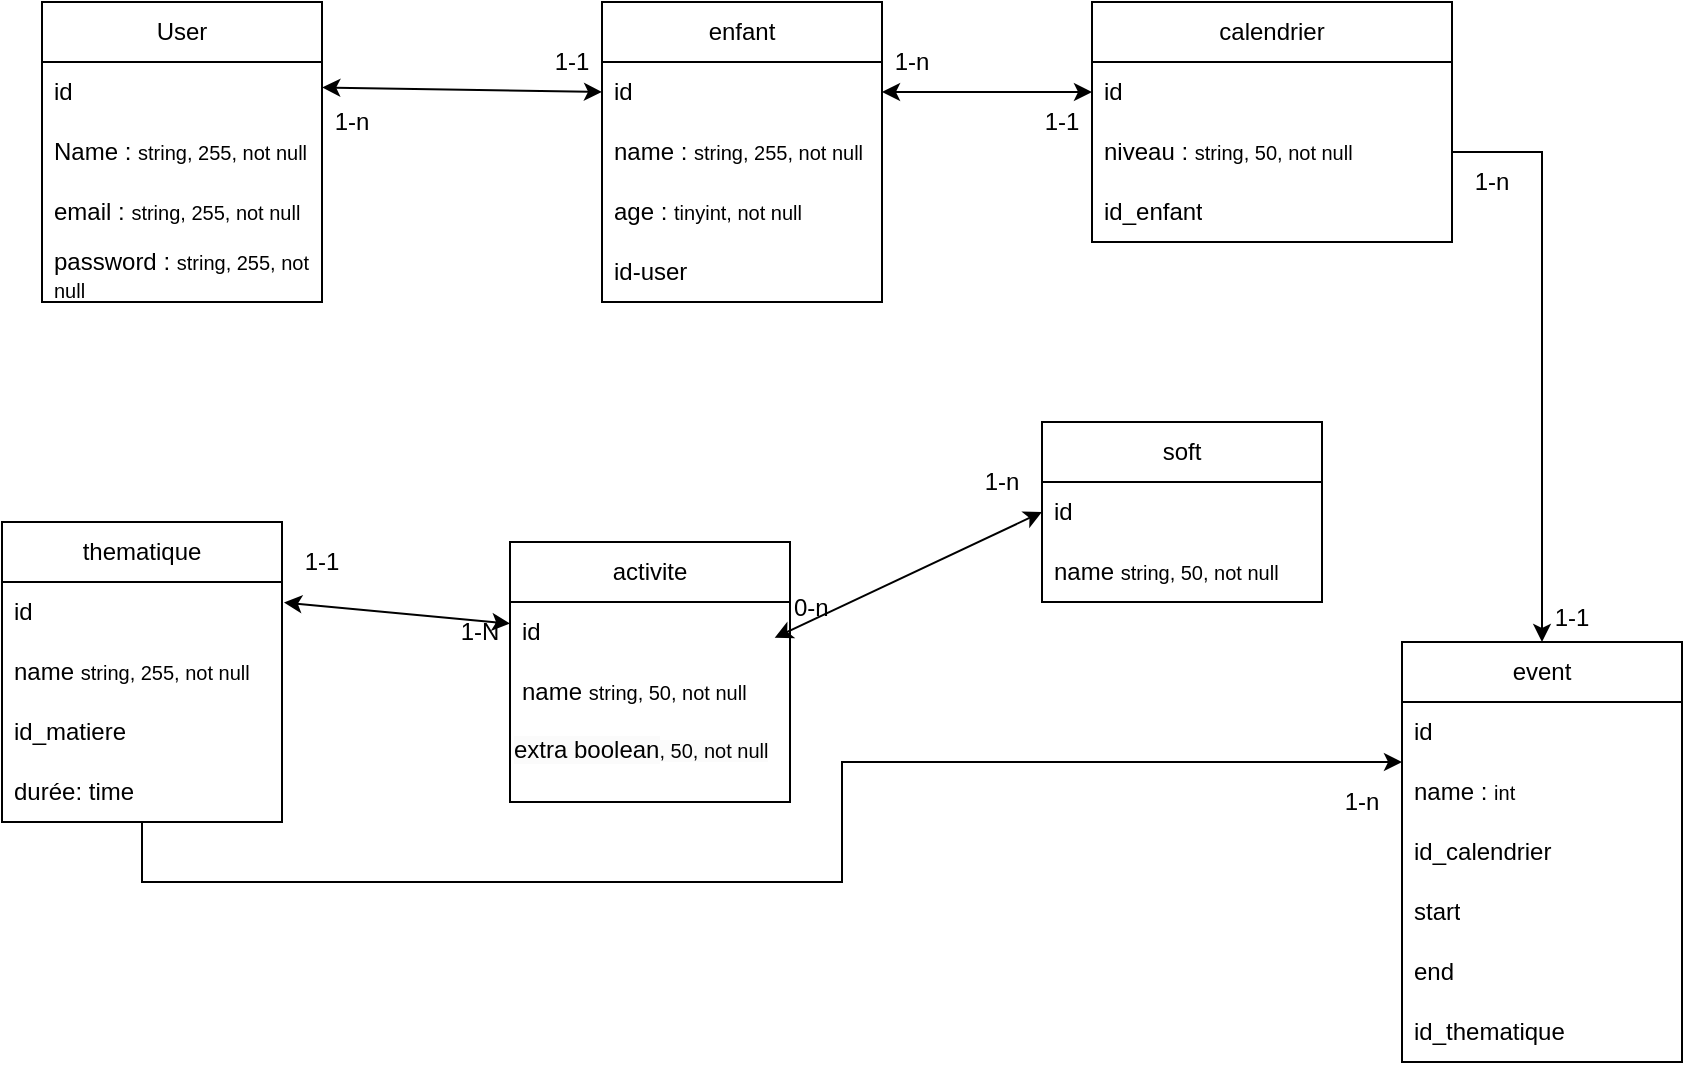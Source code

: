<mxfile version="21.1.2" type="device">
  <diagram name="Page-1" id="BdsyuzObZDizSii9gYK_">
    <mxGraphModel dx="1149" dy="697" grid="1" gridSize="10" guides="1" tooltips="1" connect="1" arrows="1" fold="1" page="1" pageScale="1" pageWidth="827" pageHeight="1169" math="0" shadow="0">
      <root>
        <mxCell id="0" />
        <mxCell id="1" parent="0" />
        <mxCell id="hqovLy7GZ_xwg2xt_SgX-1" value="User" style="swimlane;fontStyle=0;childLayout=stackLayout;horizontal=1;startSize=30;horizontalStack=0;resizeParent=1;resizeParentMax=0;resizeLast=0;collapsible=1;marginBottom=0;whiteSpace=wrap;html=1;" vertex="1" parent="1">
          <mxGeometry x="40" y="40" width="140" height="150" as="geometry" />
        </mxCell>
        <mxCell id="hqovLy7GZ_xwg2xt_SgX-18" value="id" style="text;strokeColor=none;fillColor=none;align=left;verticalAlign=middle;spacingLeft=4;spacingRight=4;overflow=hidden;points=[[0,0.5],[1,0.5]];portConstraint=eastwest;rotatable=0;whiteSpace=wrap;html=1;" vertex="1" parent="hqovLy7GZ_xwg2xt_SgX-1">
          <mxGeometry y="30" width="140" height="30" as="geometry" />
        </mxCell>
        <mxCell id="hqovLy7GZ_xwg2xt_SgX-2" value="Name : &lt;font style=&quot;font-size: 10px;&quot;&gt;string, 255, not null&lt;/font&gt;" style="text;strokeColor=none;fillColor=none;align=left;verticalAlign=middle;spacingLeft=4;spacingRight=4;overflow=hidden;points=[[0,0.5],[1,0.5]];portConstraint=eastwest;rotatable=0;whiteSpace=wrap;html=1;" vertex="1" parent="hqovLy7GZ_xwg2xt_SgX-1">
          <mxGeometry y="60" width="140" height="30" as="geometry" />
        </mxCell>
        <mxCell id="hqovLy7GZ_xwg2xt_SgX-3" value="email : &lt;font style=&quot;font-size: 10px;&quot;&gt;string, 255, not null&lt;/font&gt;" style="text;strokeColor=none;fillColor=none;align=left;verticalAlign=middle;spacingLeft=4;spacingRight=4;overflow=hidden;points=[[0,0.5],[1,0.5]];portConstraint=eastwest;rotatable=0;whiteSpace=wrap;html=1;" vertex="1" parent="hqovLy7GZ_xwg2xt_SgX-1">
          <mxGeometry y="90" width="140" height="30" as="geometry" />
        </mxCell>
        <mxCell id="hqovLy7GZ_xwg2xt_SgX-4" value="password : &lt;font style=&quot;font-size: 10px;&quot;&gt;string, 255, not null&lt;/font&gt;" style="text;strokeColor=none;fillColor=none;align=left;verticalAlign=middle;spacingLeft=4;spacingRight=4;overflow=hidden;points=[[0,0.5],[1,0.5]];portConstraint=eastwest;rotatable=0;whiteSpace=wrap;html=1;" vertex="1" parent="hqovLy7GZ_xwg2xt_SgX-1">
          <mxGeometry y="120" width="140" height="30" as="geometry" />
        </mxCell>
        <mxCell id="hqovLy7GZ_xwg2xt_SgX-5" value="enfant" style="swimlane;fontStyle=0;childLayout=stackLayout;horizontal=1;startSize=30;horizontalStack=0;resizeParent=1;resizeParentMax=0;resizeLast=0;collapsible=1;marginBottom=0;whiteSpace=wrap;html=1;" vertex="1" parent="1">
          <mxGeometry x="320" y="40" width="140" height="150" as="geometry" />
        </mxCell>
        <mxCell id="hqovLy7GZ_xwg2xt_SgX-19" value="id" style="text;strokeColor=none;fillColor=none;align=left;verticalAlign=middle;spacingLeft=4;spacingRight=4;overflow=hidden;points=[[0,0.5],[1,0.5]];portConstraint=eastwest;rotatable=0;whiteSpace=wrap;html=1;" vertex="1" parent="hqovLy7GZ_xwg2xt_SgX-5">
          <mxGeometry y="30" width="140" height="30" as="geometry" />
        </mxCell>
        <mxCell id="hqovLy7GZ_xwg2xt_SgX-6" value="name : &lt;font style=&quot;font-size: 10px;&quot;&gt;string, 255, not null&lt;/font&gt;" style="text;strokeColor=none;fillColor=none;align=left;verticalAlign=middle;spacingLeft=4;spacingRight=4;overflow=hidden;points=[[0,0.5],[1,0.5]];portConstraint=eastwest;rotatable=0;whiteSpace=wrap;html=1;" vertex="1" parent="hqovLy7GZ_xwg2xt_SgX-5">
          <mxGeometry y="60" width="140" height="30" as="geometry" />
        </mxCell>
        <mxCell id="hqovLy7GZ_xwg2xt_SgX-7" value="age :&amp;nbsp;&lt;font style=&quot;font-size: 10px;&quot;&gt;tinyint, not null&lt;/font&gt;" style="text;strokeColor=none;fillColor=none;align=left;verticalAlign=middle;spacingLeft=4;spacingRight=4;overflow=hidden;points=[[0,0.5],[1,0.5]];portConstraint=eastwest;rotatable=0;whiteSpace=wrap;html=1;" vertex="1" parent="hqovLy7GZ_xwg2xt_SgX-5">
          <mxGeometry y="90" width="140" height="30" as="geometry" />
        </mxCell>
        <mxCell id="hqovLy7GZ_xwg2xt_SgX-91" value="id-user" style="text;strokeColor=none;fillColor=none;align=left;verticalAlign=middle;spacingLeft=4;spacingRight=4;overflow=hidden;points=[[0,0.5],[1,0.5]];portConstraint=eastwest;rotatable=0;whiteSpace=wrap;html=1;" vertex="1" parent="hqovLy7GZ_xwg2xt_SgX-5">
          <mxGeometry y="120" width="140" height="30" as="geometry" />
        </mxCell>
        <mxCell id="hqovLy7GZ_xwg2xt_SgX-9" value="calendrier" style="swimlane;fontStyle=0;childLayout=stackLayout;horizontal=1;startSize=30;horizontalStack=0;resizeParent=1;resizeParentMax=0;resizeLast=0;collapsible=1;marginBottom=0;whiteSpace=wrap;html=1;" vertex="1" parent="1">
          <mxGeometry x="565" y="40" width="180" height="120" as="geometry" />
        </mxCell>
        <mxCell id="hqovLy7GZ_xwg2xt_SgX-24" value="id" style="text;strokeColor=none;fillColor=none;align=left;verticalAlign=middle;spacingLeft=4;spacingRight=4;overflow=hidden;points=[[0,0.5],[1,0.5]];portConstraint=eastwest;rotatable=0;whiteSpace=wrap;html=1;" vertex="1" parent="hqovLy7GZ_xwg2xt_SgX-9">
          <mxGeometry y="30" width="180" height="30" as="geometry" />
        </mxCell>
        <mxCell id="hqovLy7GZ_xwg2xt_SgX-89" value="niveau :&amp;nbsp;&lt;font style=&quot;font-size: 10px;&quot;&gt;string, 50, not null&lt;/font&gt;" style="text;strokeColor=none;fillColor=none;align=left;verticalAlign=middle;spacingLeft=4;spacingRight=4;overflow=hidden;points=[[0,0.5],[1,0.5]];portConstraint=eastwest;rotatable=0;whiteSpace=wrap;html=1;" vertex="1" parent="hqovLy7GZ_xwg2xt_SgX-9">
          <mxGeometry y="60" width="180" height="30" as="geometry" />
        </mxCell>
        <mxCell id="hqovLy7GZ_xwg2xt_SgX-92" value="id_enfant" style="text;strokeColor=none;fillColor=none;align=left;verticalAlign=middle;spacingLeft=4;spacingRight=4;overflow=hidden;points=[[0,0.5],[1,0.5]];portConstraint=eastwest;rotatable=0;whiteSpace=wrap;html=1;" vertex="1" parent="hqovLy7GZ_xwg2xt_SgX-9">
          <mxGeometry y="90" width="180" height="30" as="geometry" />
        </mxCell>
        <mxCell id="hqovLy7GZ_xwg2xt_SgX-13" value="activite" style="swimlane;fontStyle=0;childLayout=stackLayout;horizontal=1;startSize=30;horizontalStack=0;resizeParent=1;resizeParentMax=0;resizeLast=0;collapsible=1;marginBottom=0;whiteSpace=wrap;html=1;" vertex="1" parent="1">
          <mxGeometry x="274" y="310" width="140" height="130" as="geometry" />
        </mxCell>
        <mxCell id="hqovLy7GZ_xwg2xt_SgX-29" value="id" style="text;strokeColor=none;fillColor=none;align=left;verticalAlign=middle;spacingLeft=4;spacingRight=4;overflow=hidden;points=[[0,0.5],[1,0.5]];portConstraint=eastwest;rotatable=0;whiteSpace=wrap;html=1;" vertex="1" parent="hqovLy7GZ_xwg2xt_SgX-13">
          <mxGeometry y="30" width="140" height="30" as="geometry" />
        </mxCell>
        <mxCell id="hqovLy7GZ_xwg2xt_SgX-14" value="name&amp;nbsp;&lt;font style=&quot;border-color: var(--border-color); font-size: 10px;&quot;&gt;string, 50, not null&lt;/font&gt;" style="text;strokeColor=none;fillColor=none;align=left;verticalAlign=middle;spacingLeft=4;spacingRight=4;overflow=hidden;points=[[0,0.5],[1,0.5]];portConstraint=eastwest;rotatable=0;whiteSpace=wrap;html=1;" vertex="1" parent="hqovLy7GZ_xwg2xt_SgX-13">
          <mxGeometry y="60" width="140" height="30" as="geometry" />
        </mxCell>
        <mxCell id="hqovLy7GZ_xwg2xt_SgX-111" value="&lt;font style=&quot;border-color: var(--border-color); color: rgb(0, 0, 0); font-family: Helvetica; font-style: normal; font-variant-ligatures: normal; font-variant-caps: normal; font-weight: 400; letter-spacing: normal; orphans: 2; text-align: left; text-indent: 0px; text-transform: none; widows: 2; word-spacing: 0px; -webkit-text-stroke-width: 0px; background-color: rgb(251, 251, 251); text-decoration-thickness: initial; text-decoration-style: initial; text-decoration-color: initial;&quot;&gt;extra boolean&lt;/font&gt;&lt;font style=&quot;border-color: var(--border-color); color: rgb(0, 0, 0); font-family: Helvetica; font-style: normal; font-variant-ligatures: normal; font-variant-caps: normal; font-weight: 400; letter-spacing: normal; orphans: 2; text-align: left; text-indent: 0px; text-transform: none; widows: 2; word-spacing: 0px; -webkit-text-stroke-width: 0px; background-color: rgb(251, 251, 251); text-decoration-thickness: initial; text-decoration-style: initial; text-decoration-color: initial; font-size: 10px;&quot;&gt;, 50, not null&lt;/font&gt;" style="text;whiteSpace=wrap;html=1;" vertex="1" parent="hqovLy7GZ_xwg2xt_SgX-13">
          <mxGeometry y="90" width="140" height="40" as="geometry" />
        </mxCell>
        <mxCell id="hqovLy7GZ_xwg2xt_SgX-17" value="" style="endArrow=classic;startArrow=classic;html=1;rounded=0;exitX=1.001;exitY=0.424;exitDx=0;exitDy=0;exitPerimeter=0;entryX=0;entryY=0.5;entryDx=0;entryDy=0;" edge="1" parent="1" source="hqovLy7GZ_xwg2xt_SgX-18" target="hqovLy7GZ_xwg2xt_SgX-19">
          <mxGeometry width="50" height="50" relative="1" as="geometry">
            <mxPoint x="210" y="100" as="sourcePoint" />
            <mxPoint x="260" y="50" as="targetPoint" />
          </mxGeometry>
        </mxCell>
        <mxCell id="hqovLy7GZ_xwg2xt_SgX-20" value="1-1" style="text;html=1;strokeColor=none;fillColor=none;align=center;verticalAlign=middle;whiteSpace=wrap;rounded=0;" vertex="1" parent="1">
          <mxGeometry x="290" y="60" width="30" height="20" as="geometry" />
        </mxCell>
        <mxCell id="hqovLy7GZ_xwg2xt_SgX-21" value="1-n" style="text;html=1;strokeColor=none;fillColor=none;align=center;verticalAlign=middle;whiteSpace=wrap;rounded=0;" vertex="1" parent="1">
          <mxGeometry x="180" y="90" width="30" height="20" as="geometry" />
        </mxCell>
        <mxCell id="hqovLy7GZ_xwg2xt_SgX-23" value="" style="endArrow=classic;startArrow=classic;html=1;rounded=0;exitX=1;exitY=0.5;exitDx=0;exitDy=0;entryX=0;entryY=0.5;entryDx=0;entryDy=0;" edge="1" parent="1" source="hqovLy7GZ_xwg2xt_SgX-19" target="hqovLy7GZ_xwg2xt_SgX-24">
          <mxGeometry width="50" height="50" relative="1" as="geometry">
            <mxPoint x="460" y="173.41" as="sourcePoint" />
            <mxPoint x="550" as="targetPoint" />
          </mxGeometry>
        </mxCell>
        <mxCell id="hqovLy7GZ_xwg2xt_SgX-25" value="1-n" style="text;html=1;strokeColor=none;fillColor=none;align=center;verticalAlign=middle;whiteSpace=wrap;rounded=0;" vertex="1" parent="1">
          <mxGeometry x="460" y="60" width="30" height="20" as="geometry" />
        </mxCell>
        <mxCell id="hqovLy7GZ_xwg2xt_SgX-27" value="1-1" style="text;html=1;strokeColor=none;fillColor=none;align=center;verticalAlign=middle;whiteSpace=wrap;rounded=0;" vertex="1" parent="1">
          <mxGeometry x="535" y="90" width="30" height="20" as="geometry" />
        </mxCell>
        <mxCell id="hqovLy7GZ_xwg2xt_SgX-32" value="event" style="swimlane;fontStyle=0;childLayout=stackLayout;horizontal=1;startSize=30;horizontalStack=0;resizeParent=1;resizeParentMax=0;resizeLast=0;collapsible=1;marginBottom=0;whiteSpace=wrap;html=1;" vertex="1" parent="1">
          <mxGeometry x="720" y="360" width="140" height="210" as="geometry" />
        </mxCell>
        <mxCell id="hqovLy7GZ_xwg2xt_SgX-33" value="id" style="text;strokeColor=none;fillColor=none;align=left;verticalAlign=middle;spacingLeft=4;spacingRight=4;overflow=hidden;points=[[0,0.5],[1,0.5]];portConstraint=eastwest;rotatable=0;whiteSpace=wrap;html=1;" vertex="1" parent="hqovLy7GZ_xwg2xt_SgX-32">
          <mxGeometry y="30" width="140" height="30" as="geometry" />
        </mxCell>
        <mxCell id="hqovLy7GZ_xwg2xt_SgX-34" value="name : &lt;font style=&quot;font-size: 10px;&quot;&gt;int&lt;/font&gt;" style="text;strokeColor=none;fillColor=none;align=left;verticalAlign=middle;spacingLeft=4;spacingRight=4;overflow=hidden;points=[[0,0.5],[1,0.5]];portConstraint=eastwest;rotatable=0;whiteSpace=wrap;html=1;" vertex="1" parent="hqovLy7GZ_xwg2xt_SgX-32">
          <mxGeometry y="60" width="140" height="30" as="geometry" />
        </mxCell>
        <mxCell id="hqovLy7GZ_xwg2xt_SgX-94" value="id_calendrier" style="text;strokeColor=none;fillColor=none;align=left;verticalAlign=middle;spacingLeft=4;spacingRight=4;overflow=hidden;points=[[0,0.5],[1,0.5]];portConstraint=eastwest;rotatable=0;whiteSpace=wrap;html=1;" vertex="1" parent="hqovLy7GZ_xwg2xt_SgX-32">
          <mxGeometry y="90" width="140" height="30" as="geometry" />
        </mxCell>
        <mxCell id="hqovLy7GZ_xwg2xt_SgX-106" value="start" style="text;strokeColor=none;fillColor=none;align=left;verticalAlign=middle;spacingLeft=4;spacingRight=4;overflow=hidden;points=[[0,0.5],[1,0.5]];portConstraint=eastwest;rotatable=0;whiteSpace=wrap;html=1;" vertex="1" parent="hqovLy7GZ_xwg2xt_SgX-32">
          <mxGeometry y="120" width="140" height="30" as="geometry" />
        </mxCell>
        <mxCell id="hqovLy7GZ_xwg2xt_SgX-107" value="end" style="text;strokeColor=none;fillColor=none;align=left;verticalAlign=middle;spacingLeft=4;spacingRight=4;overflow=hidden;points=[[0,0.5],[1,0.5]];portConstraint=eastwest;rotatable=0;whiteSpace=wrap;html=1;" vertex="1" parent="hqovLy7GZ_xwg2xt_SgX-32">
          <mxGeometry y="150" width="140" height="30" as="geometry" />
        </mxCell>
        <mxCell id="hqovLy7GZ_xwg2xt_SgX-108" value="id_thematique" style="text;strokeColor=none;fillColor=none;align=left;verticalAlign=middle;spacingLeft=4;spacingRight=4;overflow=hidden;points=[[0,0.5],[1,0.5]];portConstraint=eastwest;rotatable=0;whiteSpace=wrap;html=1;" vertex="1" parent="hqovLy7GZ_xwg2xt_SgX-32">
          <mxGeometry y="180" width="140" height="30" as="geometry" />
        </mxCell>
        <mxCell id="hqovLy7GZ_xwg2xt_SgX-38" value="0-n" style="text;strokeColor=none;fillColor=none;align=left;verticalAlign=middle;spacingLeft=4;spacingRight=4;overflow=hidden;points=[[0,0.5],[1,0.5]];portConstraint=eastwest;rotatable=0;whiteSpace=wrap;html=1;" vertex="1" parent="1">
          <mxGeometry x="410" y="330" width="30" height="25" as="geometry" />
        </mxCell>
        <mxCell id="hqovLy7GZ_xwg2xt_SgX-105" style="edgeStyle=orthogonalEdgeStyle;rounded=0;orthogonalLoop=1;jettySize=auto;html=1;" edge="1" parent="1" source="hqovLy7GZ_xwg2xt_SgX-40" target="hqovLy7GZ_xwg2xt_SgX-32">
          <mxGeometry relative="1" as="geometry">
            <Array as="points">
              <mxPoint x="440" y="480" />
              <mxPoint x="440" y="420" />
            </Array>
          </mxGeometry>
        </mxCell>
        <mxCell id="hqovLy7GZ_xwg2xt_SgX-40" value="thematique" style="swimlane;fontStyle=0;childLayout=stackLayout;horizontal=1;startSize=30;horizontalStack=0;resizeParent=1;resizeParentMax=0;resizeLast=0;collapsible=1;marginBottom=0;whiteSpace=wrap;html=1;" vertex="1" parent="1">
          <mxGeometry x="20" y="300" width="140" height="150" as="geometry" />
        </mxCell>
        <mxCell id="hqovLy7GZ_xwg2xt_SgX-41" value="id" style="text;strokeColor=none;fillColor=none;align=left;verticalAlign=middle;spacingLeft=4;spacingRight=4;overflow=hidden;points=[[0,0.5],[1,0.5]];portConstraint=eastwest;rotatable=0;whiteSpace=wrap;html=1;" vertex="1" parent="hqovLy7GZ_xwg2xt_SgX-40">
          <mxGeometry y="30" width="140" height="30" as="geometry" />
        </mxCell>
        <mxCell id="hqovLy7GZ_xwg2xt_SgX-42" value="name&amp;nbsp;&lt;font style=&quot;font-size: 10px;&quot;&gt;string, 255, not null&lt;/font&gt;" style="text;strokeColor=none;fillColor=none;align=left;verticalAlign=middle;spacingLeft=4;spacingRight=4;overflow=hidden;points=[[0,0.5],[1,0.5]];portConstraint=eastwest;rotatable=0;whiteSpace=wrap;html=1;" vertex="1" parent="hqovLy7GZ_xwg2xt_SgX-40">
          <mxGeometry y="60" width="140" height="30" as="geometry" />
        </mxCell>
        <mxCell id="hqovLy7GZ_xwg2xt_SgX-93" value="id_matiere" style="text;strokeColor=none;fillColor=none;align=left;verticalAlign=middle;spacingLeft=4;spacingRight=4;overflow=hidden;points=[[0,0.5],[1,0.5]];portConstraint=eastwest;rotatable=0;whiteSpace=wrap;html=1;" vertex="1" parent="hqovLy7GZ_xwg2xt_SgX-40">
          <mxGeometry y="90" width="140" height="30" as="geometry" />
        </mxCell>
        <mxCell id="hqovLy7GZ_xwg2xt_SgX-97" value="durée: time" style="text;strokeColor=none;fillColor=none;align=left;verticalAlign=middle;spacingLeft=4;spacingRight=4;overflow=hidden;points=[[0,0.5],[1,0.5]];portConstraint=eastwest;rotatable=0;whiteSpace=wrap;html=1;" vertex="1" parent="hqovLy7GZ_xwg2xt_SgX-40">
          <mxGeometry y="120" width="140" height="30" as="geometry" />
        </mxCell>
        <mxCell id="hqovLy7GZ_xwg2xt_SgX-46" value="" style="endArrow=classic;startArrow=classic;html=1;rounded=0;exitX=1.007;exitY=0.342;exitDx=0;exitDy=0;exitPerimeter=0;entryX=0;entryY=0.36;entryDx=0;entryDy=0;entryPerimeter=0;" edge="1" parent="1" source="hqovLy7GZ_xwg2xt_SgX-41" target="hqovLy7GZ_xwg2xt_SgX-29">
          <mxGeometry width="50" height="50" relative="1" as="geometry">
            <mxPoint x="700" y="260" as="sourcePoint" />
            <mxPoint x="750" y="210" as="targetPoint" />
          </mxGeometry>
        </mxCell>
        <mxCell id="hqovLy7GZ_xwg2xt_SgX-47" value="1-1" style="text;html=1;strokeColor=none;fillColor=none;align=center;verticalAlign=middle;whiteSpace=wrap;rounded=0;" vertex="1" parent="1">
          <mxGeometry x="160" y="310" width="40" height="20" as="geometry" />
        </mxCell>
        <mxCell id="hqovLy7GZ_xwg2xt_SgX-48" value="1-N" style="text;html=1;strokeColor=none;fillColor=none;align=center;verticalAlign=middle;whiteSpace=wrap;rounded=0;" vertex="1" parent="1">
          <mxGeometry x="244" y="345" width="30" height="20" as="geometry" />
        </mxCell>
        <mxCell id="hqovLy7GZ_xwg2xt_SgX-50" value="1-n" style="text;html=1;strokeColor=none;fillColor=none;align=center;verticalAlign=middle;whiteSpace=wrap;rounded=0;" vertex="1" parent="1">
          <mxGeometry x="745" y="120" width="40" height="20" as="geometry" />
        </mxCell>
        <mxCell id="hqovLy7GZ_xwg2xt_SgX-51" value="1-1" style="text;html=1;strokeColor=none;fillColor=none;align=center;verticalAlign=middle;whiteSpace=wrap;rounded=0;" vertex="1" parent="1">
          <mxGeometry x="790" y="340" width="30" height="15" as="geometry" />
        </mxCell>
        <mxCell id="hqovLy7GZ_xwg2xt_SgX-58" value="1-n" style="text;html=1;strokeColor=none;fillColor=none;align=center;verticalAlign=middle;whiteSpace=wrap;rounded=0;" vertex="1" parent="1">
          <mxGeometry x="690" y="430" width="20" height="20" as="geometry" />
        </mxCell>
        <mxCell id="hqovLy7GZ_xwg2xt_SgX-60" value="soft" style="swimlane;fontStyle=0;childLayout=stackLayout;horizontal=1;startSize=30;horizontalStack=0;resizeParent=1;resizeParentMax=0;resizeLast=0;collapsible=1;marginBottom=0;whiteSpace=wrap;html=1;" vertex="1" parent="1">
          <mxGeometry x="540" y="250" width="140" height="90" as="geometry" />
        </mxCell>
        <mxCell id="hqovLy7GZ_xwg2xt_SgX-61" value="id" style="text;strokeColor=none;fillColor=none;align=left;verticalAlign=middle;spacingLeft=4;spacingRight=4;overflow=hidden;points=[[0,0.5],[1,0.5]];portConstraint=eastwest;rotatable=0;whiteSpace=wrap;html=1;" vertex="1" parent="hqovLy7GZ_xwg2xt_SgX-60">
          <mxGeometry y="30" width="140" height="30" as="geometry" />
        </mxCell>
        <mxCell id="hqovLy7GZ_xwg2xt_SgX-62" value="name&amp;nbsp;&lt;font style=&quot;font-size: 10px;&quot;&gt;string, 50, not null&lt;/font&gt;" style="text;strokeColor=none;fillColor=none;align=left;verticalAlign=middle;spacingLeft=4;spacingRight=4;overflow=hidden;points=[[0,0.5],[1,0.5]];portConstraint=eastwest;rotatable=0;whiteSpace=wrap;html=1;" vertex="1" parent="hqovLy7GZ_xwg2xt_SgX-60">
          <mxGeometry y="60" width="140" height="30" as="geometry" />
        </mxCell>
        <mxCell id="hqovLy7GZ_xwg2xt_SgX-65" value="" style="endArrow=classic;startArrow=classic;html=1;rounded=0;entryX=-0.122;entryY=1.115;entryDx=0;entryDy=0;exitX=0;exitY=0.5;exitDx=0;exitDy=0;entryPerimeter=0;" edge="1" parent="1" source="hqovLy7GZ_xwg2xt_SgX-61" target="hqovLy7GZ_xwg2xt_SgX-38">
          <mxGeometry width="50" height="50" relative="1" as="geometry">
            <mxPoint x="274" y="645" as="sourcePoint" />
            <mxPoint x="510" y="390" as="targetPoint" />
          </mxGeometry>
        </mxCell>
        <mxCell id="hqovLy7GZ_xwg2xt_SgX-110" value="1-n" style="text;html=1;strokeColor=none;fillColor=none;align=center;verticalAlign=middle;whiteSpace=wrap;rounded=0;" vertex="1" parent="1">
          <mxGeometry x="505" y="270" width="30" height="20" as="geometry" />
        </mxCell>
        <mxCell id="hqovLy7GZ_xwg2xt_SgX-112" style="edgeStyle=orthogonalEdgeStyle;rounded=0;orthogonalLoop=1;jettySize=auto;html=1;" edge="1" parent="1" source="hqovLy7GZ_xwg2xt_SgX-89" target="hqovLy7GZ_xwg2xt_SgX-32">
          <mxGeometry relative="1" as="geometry" />
        </mxCell>
      </root>
    </mxGraphModel>
  </diagram>
</mxfile>
